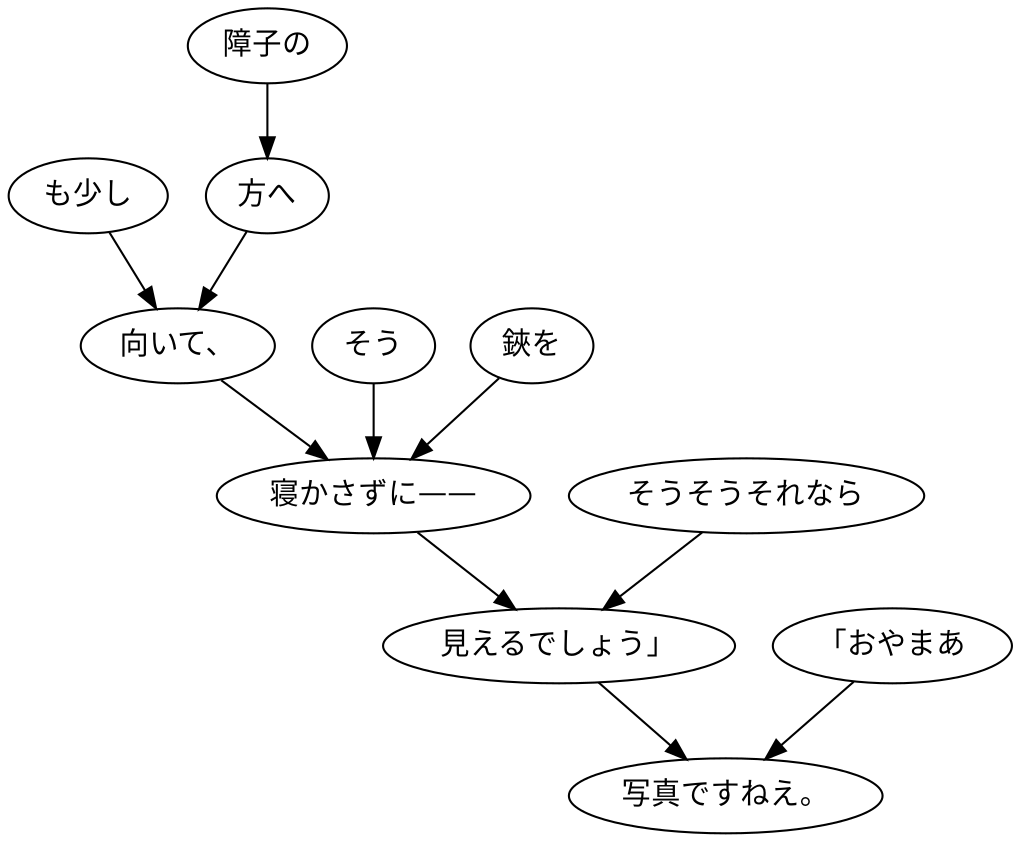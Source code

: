 digraph graph3500 {
	node0 [label="も少し"];
	node1 [label="障子の"];
	node2 [label="方へ"];
	node3 [label="向いて、"];
	node4 [label="そう"];
	node5 [label="鋏を"];
	node6 [label="寝かさずに——"];
	node7 [label="そうそうそれなら"];
	node8 [label="見えるでしょう」"];
	node9 [label="「おやまあ"];
	node10 [label="写真ですねえ。"];
	node0 -> node3;
	node1 -> node2;
	node2 -> node3;
	node3 -> node6;
	node4 -> node6;
	node5 -> node6;
	node6 -> node8;
	node7 -> node8;
	node8 -> node10;
	node9 -> node10;
}
